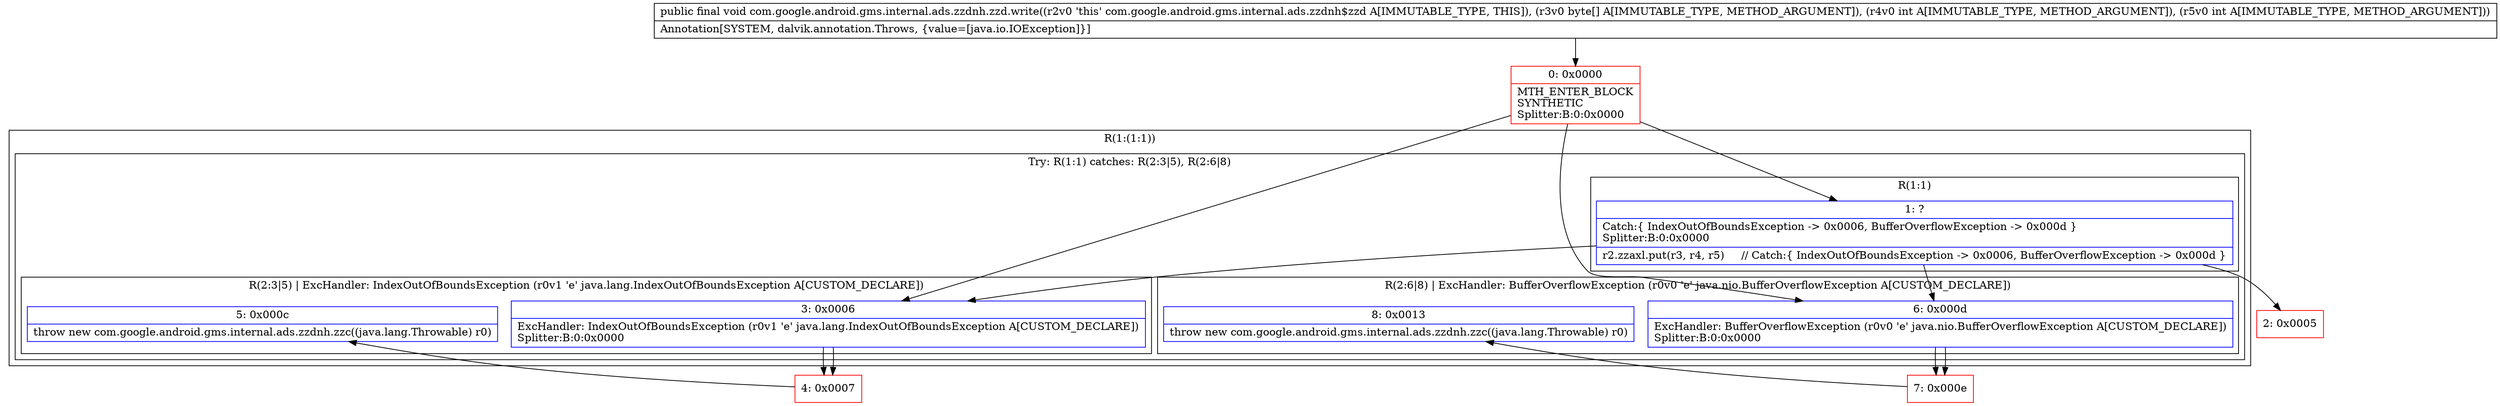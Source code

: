 digraph "CFG forcom.google.android.gms.internal.ads.zzdnh.zzd.write([BII)V" {
subgraph cluster_Region_1258727489 {
label = "R(1:(1:1))";
node [shape=record,color=blue];
subgraph cluster_TryCatchRegion_1358159706 {
label = "Try: R(1:1) catches: R(2:3|5), R(2:6|8)";
node [shape=record,color=blue];
subgraph cluster_Region_1901750303 {
label = "R(1:1)";
node [shape=record,color=blue];
Node_1 [shape=record,label="{1\:\ ?|Catch:\{ IndexOutOfBoundsException \-\> 0x0006, BufferOverflowException \-\> 0x000d \}\lSplitter:B:0:0x0000\l|r2.zzaxl.put(r3, r4, r5)     \/\/ Catch:\{ IndexOutOfBoundsException \-\> 0x0006, BufferOverflowException \-\> 0x000d \}\l}"];
}
subgraph cluster_Region_1463971668 {
label = "R(2:3|5) | ExcHandler: IndexOutOfBoundsException (r0v1 'e' java.lang.IndexOutOfBoundsException A[CUSTOM_DECLARE])\l";
node [shape=record,color=blue];
Node_3 [shape=record,label="{3\:\ 0x0006|ExcHandler: IndexOutOfBoundsException (r0v1 'e' java.lang.IndexOutOfBoundsException A[CUSTOM_DECLARE])\lSplitter:B:0:0x0000\l}"];
Node_5 [shape=record,label="{5\:\ 0x000c|throw new com.google.android.gms.internal.ads.zzdnh.zzc((java.lang.Throwable) r0)\l}"];
}
subgraph cluster_Region_704151901 {
label = "R(2:6|8) | ExcHandler: BufferOverflowException (r0v0 'e' java.nio.BufferOverflowException A[CUSTOM_DECLARE])\l";
node [shape=record,color=blue];
Node_6 [shape=record,label="{6\:\ 0x000d|ExcHandler: BufferOverflowException (r0v0 'e' java.nio.BufferOverflowException A[CUSTOM_DECLARE])\lSplitter:B:0:0x0000\l}"];
Node_8 [shape=record,label="{8\:\ 0x0013|throw new com.google.android.gms.internal.ads.zzdnh.zzc((java.lang.Throwable) r0)\l}"];
}
}
}
subgraph cluster_Region_1463971668 {
label = "R(2:3|5) | ExcHandler: IndexOutOfBoundsException (r0v1 'e' java.lang.IndexOutOfBoundsException A[CUSTOM_DECLARE])\l";
node [shape=record,color=blue];
Node_3 [shape=record,label="{3\:\ 0x0006|ExcHandler: IndexOutOfBoundsException (r0v1 'e' java.lang.IndexOutOfBoundsException A[CUSTOM_DECLARE])\lSplitter:B:0:0x0000\l}"];
Node_5 [shape=record,label="{5\:\ 0x000c|throw new com.google.android.gms.internal.ads.zzdnh.zzc((java.lang.Throwable) r0)\l}"];
}
subgraph cluster_Region_704151901 {
label = "R(2:6|8) | ExcHandler: BufferOverflowException (r0v0 'e' java.nio.BufferOverflowException A[CUSTOM_DECLARE])\l";
node [shape=record,color=blue];
Node_6 [shape=record,label="{6\:\ 0x000d|ExcHandler: BufferOverflowException (r0v0 'e' java.nio.BufferOverflowException A[CUSTOM_DECLARE])\lSplitter:B:0:0x0000\l}"];
Node_8 [shape=record,label="{8\:\ 0x0013|throw new com.google.android.gms.internal.ads.zzdnh.zzc((java.lang.Throwable) r0)\l}"];
}
Node_0 [shape=record,color=red,label="{0\:\ 0x0000|MTH_ENTER_BLOCK\lSYNTHETIC\lSplitter:B:0:0x0000\l}"];
Node_2 [shape=record,color=red,label="{2\:\ 0x0005}"];
Node_4 [shape=record,color=red,label="{4\:\ 0x0007}"];
Node_7 [shape=record,color=red,label="{7\:\ 0x000e}"];
MethodNode[shape=record,label="{public final void com.google.android.gms.internal.ads.zzdnh.zzd.write((r2v0 'this' com.google.android.gms.internal.ads.zzdnh$zzd A[IMMUTABLE_TYPE, THIS]), (r3v0 byte[] A[IMMUTABLE_TYPE, METHOD_ARGUMENT]), (r4v0 int A[IMMUTABLE_TYPE, METHOD_ARGUMENT]), (r5v0 int A[IMMUTABLE_TYPE, METHOD_ARGUMENT]))  | Annotation[SYSTEM, dalvik.annotation.Throws, \{value=[java.io.IOException]\}]\l}"];
MethodNode -> Node_0;
Node_1 -> Node_2;
Node_1 -> Node_3;
Node_1 -> Node_6;
Node_3 -> Node_4;
Node_6 -> Node_7;
Node_3 -> Node_4;
Node_6 -> Node_7;
Node_0 -> Node_1;
Node_0 -> Node_3;
Node_0 -> Node_6;
Node_4 -> Node_5;
Node_7 -> Node_8;
}

